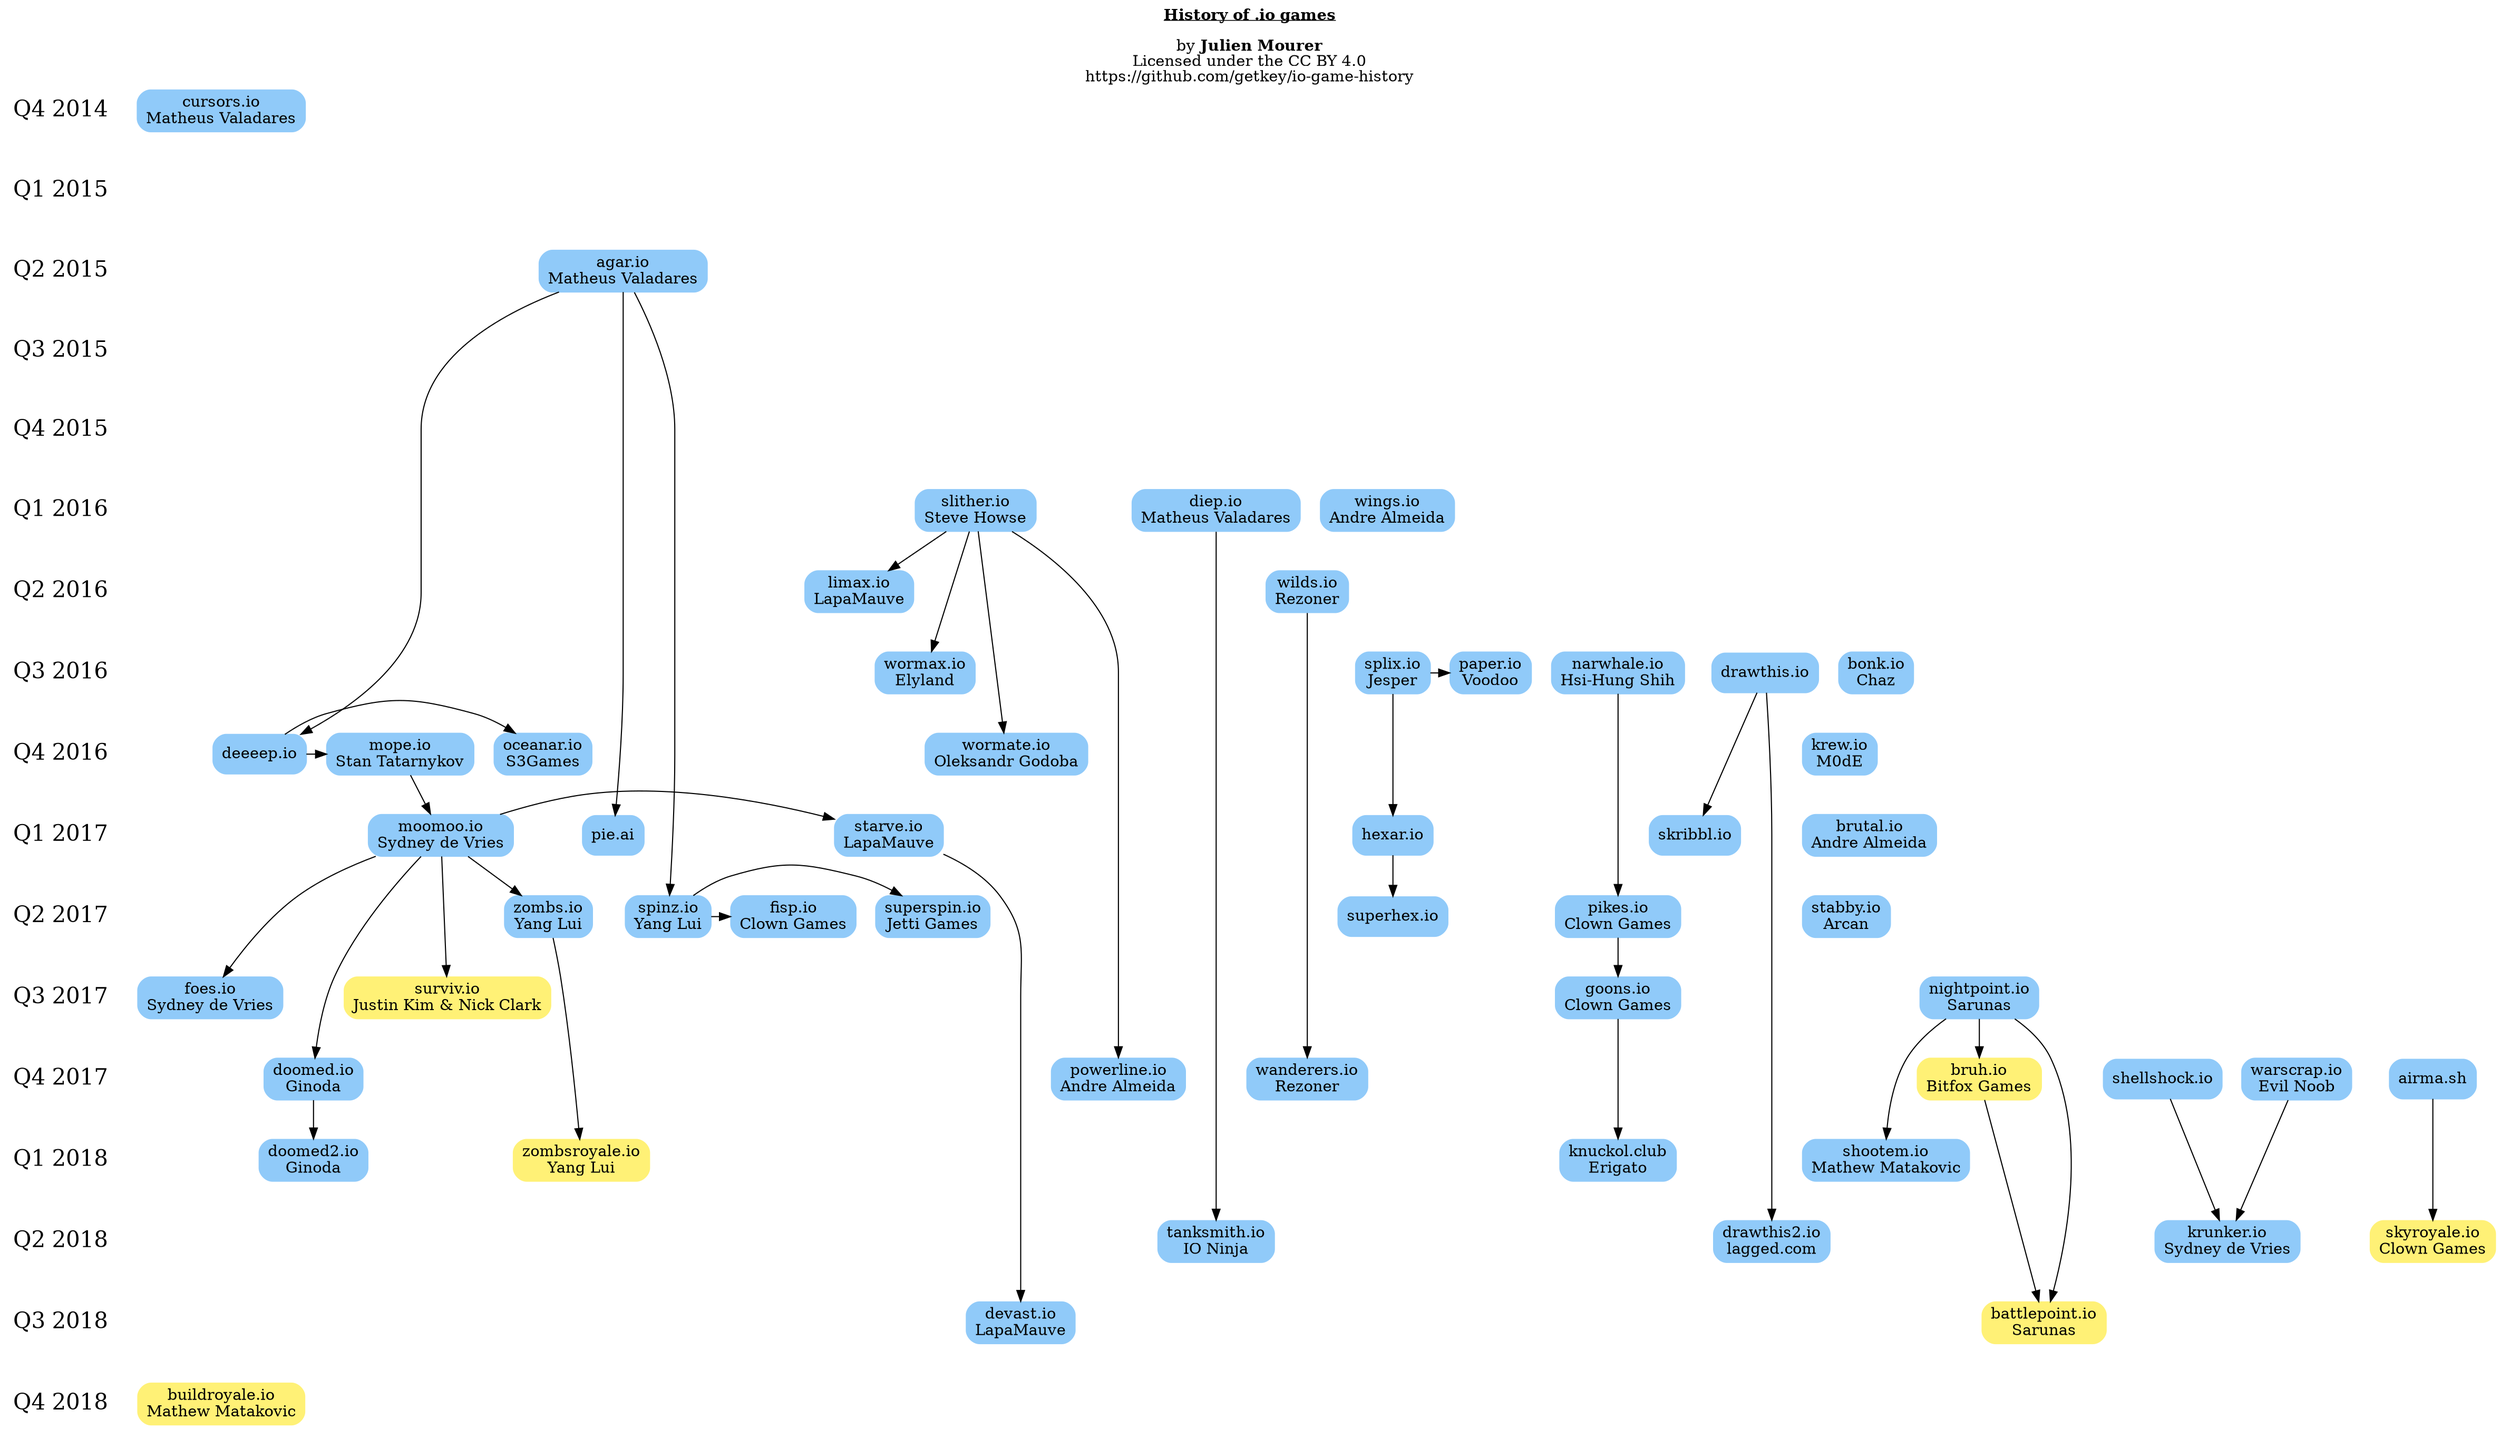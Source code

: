 digraph iogames {
    labelloc=t;
    label=<<u><b>History of .io games</b></u><br/><br/>by <b>Julien Mourer</b><br/>Licensed under the CC BY 4.0<br/>https://github.com/getkey/io-game-history>;

	{
		node [shape=none, color=white, fillcolor=white, fontsize=20, height=.5];
		edge [style=invis]

		{ "2014q4" [label="Q4 2014"] }
		{ "2015q1" [label="Q1 2015"] }
		{ "2015q2" [label="Q2 2015"] }
		{ "2015q3" [label="Q3 2015"] }
		{ "2015q4" [label="Q4 2015"] }
		{ "2016q1" [label="Q1 2016"] }
		{ "2016q2" [label="Q2 2016"] }
		{ "2016q3" [label="Q3 2016"] }
		{ "2016q4" [label="Q4 2016"] }
		{ "2017q1" [label="Q1 2017"] }
		{ "2017q2" [label="Q2 2017"] }
		{ "2017q3" [label="Q3 2017"] }
		{ "2017q4" [label="Q4 2017"] }
		{ "2018q1" [label="Q1 2018"] }
		{ "2018q2" [label="Q2 2018"] }
		{ "2018q3" [label="Q3 2018"] }
		{ "2018q4" [label="Q4 2018"] }

		"2014q4" ->
		"2015q1" -> "2015q2" -> "2015q3" -> "2015q4" ->
		"2016q1" -> "2016q2" -> "2016q3" -> "2016q4" ->
		"2017q1" -> "2017q2" -> "2017q3" -> "2017q4" ->
		"2018q1" -> "2018q2" -> "2018q3" -> "2018q4";
	}

	{
		node [color="#90caf9", style="rounded, filled", shape=box];

		{ rank=same; "2014q4"; "cursors.io" [label="\N\nMatheus Valadares"] }
		{ rank=same; "2015q2"; "agar.io" [label="\N\nMatheus Valadares"] } // https://en.wikipedia.org/wiki/Agar.io
		{ rank=same; "2016q1"; "slither.io" [label="\N\nSteve Howse"] } // https://en.wikipedia.org/wiki/Slither.io
		{ rank=same; "2016q1"; "diep.io" [label="\N\nMatheus Valadares"] }
		{ rank=same; "2016q1"; "wings.io" [label="\N\nAndre Almeida"] }
		{ rank=same; "2016q2"; "limax.io" [label="\N\nLapaMauve"] }
		{ rank=same; "2016q2"; "wilds.io" [label="\N\nRezoner"] }
		{ rank=same; "2016q3"; "wormax.io" [label="\N\nElyland"] }
		{ rank=same; "2016q4"; "deeeep.io" }
		{ rank=same; "2016q4"; "oceanar.io" [label="\N\nS3Games"] }
		{ rank=same; "2016q4"; "mope.io" [label="\N\nStan Tatarnykov"] }
		{ rank=same; "2016q4"; "wormate.io" [label="\N\nOleksandr Godoba"] }
		{ rank=same; "2016q3"; "paper.io" [label="\N\nVoodoo"] }
		{ rank=same; "2016q3"; "narwhale.io" [label="\N\nHsi-Hung Shih"] }
		{ rank=same; "2016q3"; "splix.io" [label="\N\nJesper"] }
		{ rank=same; "2016q3"; "drawthis.io" }
		{ rank=same; "2016q3"; "bonk.io" [label="\N\nChaz"] }
		{ rank=same; "2016q4"; "krew.io" [label="\N\nM0dE"] }
		{ rank=same; "2017q1"; "brutal.io" [label="\N\nAndre Almeida"] }
		{ rank=same; "2017q1"; "hexar.io" }
		{ rank=same; "2017q1"; "pie.ai" }
		{ rank=same; "2017q1"; "moomoo.io" [label="\N\nSydney de Vries"] }
		{ rank=same; "2017q1"; "starve.io" [label="\N\nLapaMauve"] }
		{ rank=same; "2017q1"; "skribbl.io" }
		{ rank=same; "2017q2"; "stabby.io" [label="\N\nArcan"] }
		{ rank=same; "2017q2"; "zombs.io" [label="\N\nYang Lui"] }
		{ rank=same; "2017q2"; "spinz.io" [label="\N\nYang Lui"] }
		{ rank=same; "2017q2"; "superspin.io" [label="\N\nJetti Games"] }
		{ rank=same; "2017q2"; "fisp.io" [label="\N\nClown Games"] }
		{ rank=same; "2017q2"; "pikes.io" [label="\N\nClown Games"] }
		{ rank=same; "2017q2"; "superhex.io" }
		{ rank=same; "2017q3"; "goons.io" [label="\N\nClown Games"] }
		{ rank=same; "2017q3"; "foes.io" [label="\N\nSydney de Vries"] }
		{ rank=same; "2017q3"; "nightpoint.io" [label="\N\nSarunas"] }
		{ rank=same; "2017q4"; "powerline.io" [label="\N\nAndre Almeida"] }
		{ rank=same; "2017q4"; "doomed.io" [label="\N\nGinoda"] }
		{ rank=same; "2017q4"; "wanderers.io" [label="\N\nRezoner"] }
		{ rank=same; "2017q4"; "shellshock.io" }
		{ rank=same; "2017q4"; "warscrap.io" [label="\N\nEvil Noob"] }
		{ rank=same; "2017q4"; "airma.sh" }
		{ rank=same; "2018q1"; "shootem.io" [label="\N\nMathew Matakovic"] }
		{ rank=same; "2018q1"; "knuckol.club" [label="\N\nErigato"] }
		{ rank=same; "2018q1"; "doomed2.io" [label="\N\nGinoda"] }
		{ rank=same; "2018q2"; "tanksmith.io" [label="\N\nIO Ninja"] }
		{ rank=same; "2018q2"; "drawthis2.io" [label="\N\nlagged.com"] }
		{ rank=same; "2018q2"; "krunker.io" [label="\N\nSydney de Vries"] }
		{ rank=same; "2018q3"; "devast.io" [label="\N\nLapaMauve"] }
	}

	{
		/* Battle royale */
		node [color="#fff176", style="rounded, filled", shape=box];

		{ rank=same; "2017q3"; "surviv.io" [label="\N\nJustin Kim & Nick Clark"] } // https://en.wikipedia.org/wiki/Surviv.io
		{ rank=same; "2017q4"; "bruh.io" [label="\N\nBitfox Games"] }
		{ rank=same; "2018q1"; "zombsroyale.io" [label="\N\nYang Lui"] }
		{ rank=same; "2018q2"; "skyroyale.io" [label="\N\nClown Games"] }
		{ rank=same; "2018q3"; "battlepoint.io" [label="\N\nSarunas"] }
		{ rank=same; "2018q4"; "buildroyale.io" [label="\N\nMathew Matakovic"] } // Mathew over Discord: "Build Royale was inspired by Creative Destruction"
	}

	"slither.io" -> "wormax.io";
	"slither.io" -> "wormate.io";
	"slither.io" -> "limax.io";
	"slither.io" -> "powerline.io";
	"deeeep.io" -> "oceanar.io";
	"deeeep.io" -> "mope.io" -> "moomoo.io";
	"moomoo.io" -> "foes.io";
	"moomoo.io" -> "doomed.io" -> "doomed2.io";
	"moomoo.io" -> "starve.io" -> "devast.io";
	"moomoo.io" -> "surviv.io";
	"moomoo.io" -> "zombs.io" -> "zombsroyale.io";
	"nightpoint.io" -> "battlepoint.io";
	"nightpoint.io" -> "bruh.io";
	"nightpoint.io" -> "shootem.io";
	"bruh.io" -> "battlepoint.io";
	"wilds.io" -> "wanderers.io";
	"agar.io" -> "spinz.io" -> "fisp.io";
	"spinz.io" -> "superspin.io";
	"agar.io" -> "pie.ai";
	"splix.io" -> "paper.io";
	"splix.io" -> "hexar.io" -> "superhex.io";
	"agar.io" -> "deeeep.io";
	"diep.io" -> "tanksmith.io";
	"warscrap.io" -> "krunker.io";
	"shellshock.io" -> "krunker.io";
	"drawthis.io" -> "skribbl.io";
	"drawthis.io" -> "drawthis2.io";
	"narwhale.io" -> "pikes.io" -> "goons.io";
	"goons.io" -> "knuckol.club"; // confirmed to me by Erigato over Discord
	"airma.sh" -> "skyroyale.io";
	// Erigato says Yang tweeted that he should hop into making battle royale games like surviv, but I haven't been able to find the tweet so I'm not adding this relationship yet. It's good to know that this is probable though.
}
